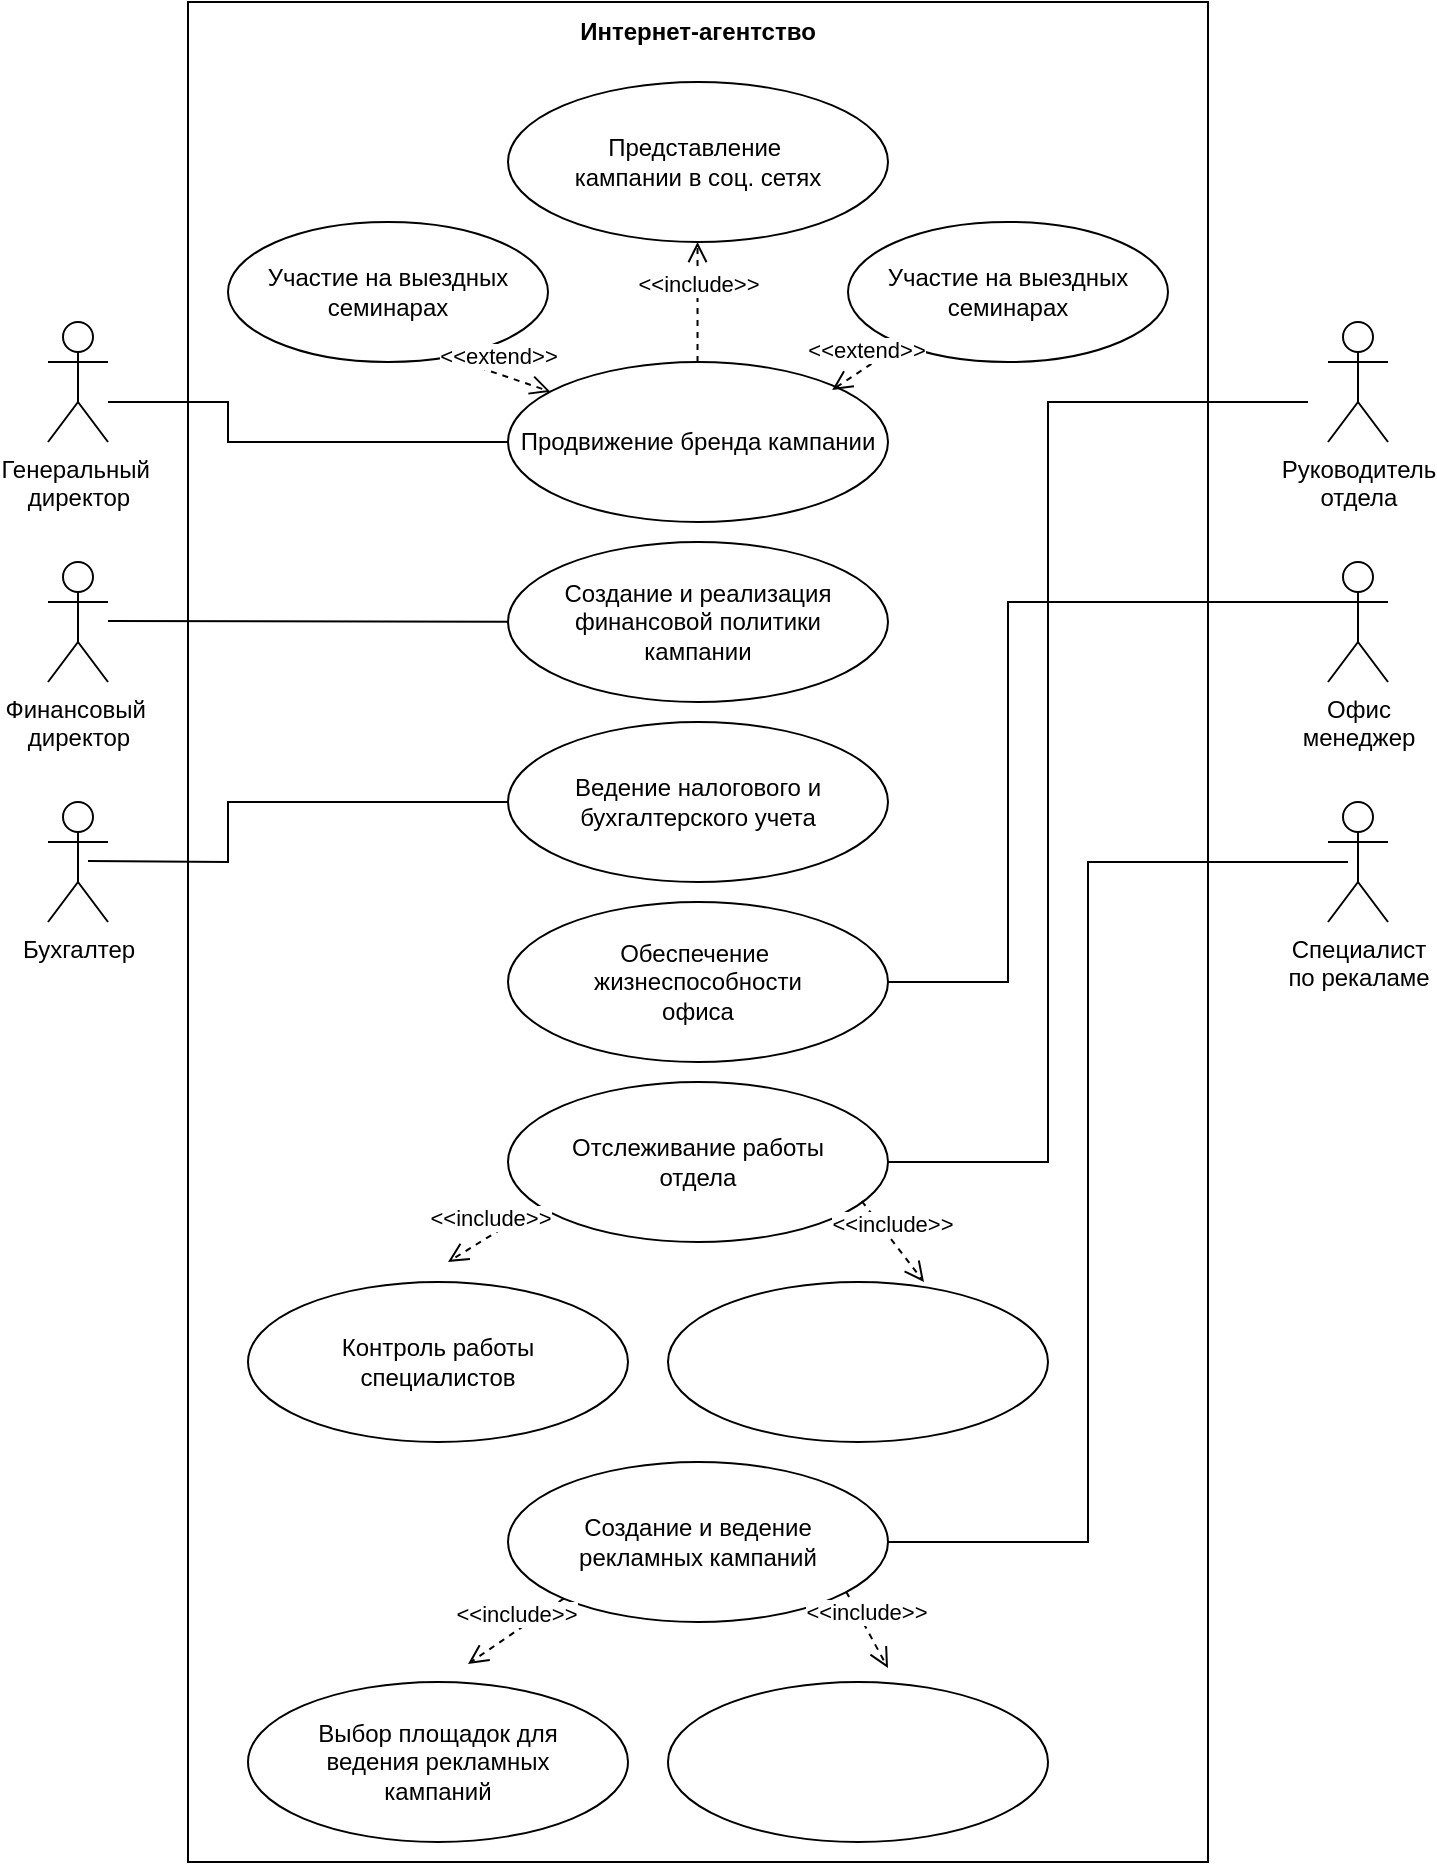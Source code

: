 <mxfile version="24.2.5" type="github">
  <diagram name="Страница — 1" id="Pmskii_91bTWeBg1kff7">
    <mxGraphModel dx="2391" dy="1103" grid="1" gridSize="10" guides="1" tooltips="1" connect="1" arrows="1" fold="1" page="1" pageScale="1" pageWidth="827" pageHeight="1169" math="0" shadow="0">
      <root>
        <mxCell id="0" />
        <mxCell id="1" parent="0" />
        <mxCell id="o8MNEEBRWlQBnkrjZcF8-59" value="" style="rounded=0;whiteSpace=wrap;html=1;" vertex="1" parent="1">
          <mxGeometry x="150" y="20" width="510" height="930" as="geometry" />
        </mxCell>
        <mxCell id="o8MNEEBRWlQBnkrjZcF8-1" value="Генеральный&amp;nbsp;&lt;div&gt;директор&lt;/div&gt;" style="shape=umlActor;verticalLabelPosition=bottom;verticalAlign=top;html=1;outlineConnect=0;" vertex="1" parent="1">
          <mxGeometry x="80" y="180" width="30" height="60" as="geometry" />
        </mxCell>
        <mxCell id="o8MNEEBRWlQBnkrjZcF8-3" value="Финансовый&amp;nbsp;&lt;div&gt;директор&lt;/div&gt;" style="shape=umlActor;verticalLabelPosition=bottom;verticalAlign=top;html=1;outlineConnect=0;" vertex="1" parent="1">
          <mxGeometry x="80" y="300" width="30" height="60" as="geometry" />
        </mxCell>
        <mxCell id="o8MNEEBRWlQBnkrjZcF8-5" value="Бухгалтер" style="shape=umlActor;verticalLabelPosition=bottom;verticalAlign=top;html=1;outlineConnect=0;" vertex="1" parent="1">
          <mxGeometry x="80" y="420" width="30" height="60" as="geometry" />
        </mxCell>
        <mxCell id="o8MNEEBRWlQBnkrjZcF8-8" value="Руководитель&lt;div&gt;отдела&lt;/div&gt;" style="shape=umlActor;verticalLabelPosition=bottom;verticalAlign=top;html=1;outlineConnect=0;" vertex="1" parent="1">
          <mxGeometry x="720" y="180" width="30" height="60" as="geometry" />
        </mxCell>
        <mxCell id="o8MNEEBRWlQBnkrjZcF8-9" value="Офис &lt;br&gt;менеджер" style="shape=umlActor;verticalLabelPosition=bottom;verticalAlign=top;html=1;outlineConnect=0;" vertex="1" parent="1">
          <mxGeometry x="720" y="300" width="30" height="60" as="geometry" />
        </mxCell>
        <mxCell id="o8MNEEBRWlQBnkrjZcF8-13" value="Специалист&lt;br&gt;по рекаламе" style="shape=umlActor;verticalLabelPosition=bottom;verticalAlign=top;html=1;outlineConnect=0;" vertex="1" parent="1">
          <mxGeometry x="720" y="420" width="30" height="60" as="geometry" />
        </mxCell>
        <mxCell id="o8MNEEBRWlQBnkrjZcF8-14" value="Продвижение бренда кампании" style="ellipse;whiteSpace=wrap;html=1;" vertex="1" parent="1">
          <mxGeometry x="310" y="200" width="190" height="80" as="geometry" />
        </mxCell>
        <mxCell id="o8MNEEBRWlQBnkrjZcF8-20" value="Представление&amp;nbsp;&lt;div&gt;кампании в соц. сетях&lt;/div&gt;" style="ellipse;whiteSpace=wrap;html=1;" vertex="1" parent="1">
          <mxGeometry x="310" y="60" width="190" height="80" as="geometry" />
        </mxCell>
        <mxCell id="o8MNEEBRWlQBnkrjZcF8-34" value="&amp;lt;&amp;lt;include&amp;gt;&amp;gt;" style="html=1;verticalAlign=bottom;endArrow=open;dashed=1;endSize=8;curved=0;rounded=0;" edge="1" parent="1">
          <mxGeometry relative="1" as="geometry">
            <mxPoint x="404.76" y="200" as="sourcePoint" />
            <mxPoint x="404.76" y="140" as="targetPoint" />
          </mxGeometry>
        </mxCell>
        <mxCell id="o8MNEEBRWlQBnkrjZcF8-35" value="Создание и реализация&lt;div&gt;финансовой политики&lt;/div&gt;&lt;div&gt;кампании&lt;/div&gt;" style="ellipse;whiteSpace=wrap;html=1;" vertex="1" parent="1">
          <mxGeometry x="310" y="290" width="190" height="80" as="geometry" />
        </mxCell>
        <mxCell id="o8MNEEBRWlQBnkrjZcF8-44" value="" style="endArrow=none;html=1;rounded=0;" edge="1" parent="1" target="o8MNEEBRWlQBnkrjZcF8-35">
          <mxGeometry width="50" height="50" relative="1" as="geometry">
            <mxPoint x="110" y="329.5" as="sourcePoint" />
            <mxPoint x="190" y="329.5" as="targetPoint" />
          </mxGeometry>
        </mxCell>
        <mxCell id="o8MNEEBRWlQBnkrjZcF8-45" value="Ведение налогового и&lt;div&gt;бухгалтерского учета&lt;/div&gt;" style="ellipse;whiteSpace=wrap;html=1;" vertex="1" parent="1">
          <mxGeometry x="310" y="380" width="190" height="80" as="geometry" />
        </mxCell>
        <mxCell id="o8MNEEBRWlQBnkrjZcF8-47" value="Обеспечение&amp;nbsp;&lt;div&gt;жизнеспособности&lt;/div&gt;&lt;div&gt;офиса&lt;/div&gt;" style="ellipse;whiteSpace=wrap;html=1;" vertex="1" parent="1">
          <mxGeometry x="310" y="470" width="190" height="80" as="geometry" />
        </mxCell>
        <mxCell id="o8MNEEBRWlQBnkrjZcF8-48" value="" style="endArrow=none;html=1;rounded=0;entryX=0;entryY=0.333;entryDx=0;entryDy=0;entryPerimeter=0;exitX=1;exitY=0.5;exitDx=0;exitDy=0;" edge="1" parent="1" source="o8MNEEBRWlQBnkrjZcF8-47" target="o8MNEEBRWlQBnkrjZcF8-9">
          <mxGeometry width="50" height="50" relative="1" as="geometry">
            <mxPoint x="560" y="500" as="sourcePoint" />
            <mxPoint x="720" y="210" as="targetPoint" />
            <Array as="points">
              <mxPoint x="530" y="510" />
              <mxPoint x="560" y="510" />
              <mxPoint x="560" y="450" />
              <mxPoint x="560" y="320" />
              <mxPoint x="640" y="320" />
              <mxPoint x="680" y="320" />
            </Array>
          </mxGeometry>
        </mxCell>
        <mxCell id="o8MNEEBRWlQBnkrjZcF8-51" value="" style="endArrow=none;html=1;rounded=0;" edge="1" parent="1">
          <mxGeometry width="50" height="50" relative="1" as="geometry">
            <mxPoint x="110" y="220" as="sourcePoint" />
            <mxPoint x="270" y="240" as="targetPoint" />
            <Array as="points">
              <mxPoint x="170" y="220" />
              <mxPoint x="170" y="240" />
              <mxPoint x="270" y="240" />
              <mxPoint x="310" y="240" />
            </Array>
          </mxGeometry>
        </mxCell>
        <mxCell id="o8MNEEBRWlQBnkrjZcF8-52" value="" style="endArrow=none;html=1;rounded=0;" edge="1" parent="1">
          <mxGeometry width="50" height="50" relative="1" as="geometry">
            <mxPoint x="100" y="449.5" as="sourcePoint" />
            <mxPoint x="280" y="420" as="targetPoint" />
            <Array as="points">
              <mxPoint x="170" y="450" />
              <mxPoint x="170" y="420" />
              <mxPoint x="220" y="420" />
              <mxPoint x="280" y="420" />
              <mxPoint x="310" y="420" />
            </Array>
          </mxGeometry>
        </mxCell>
        <mxCell id="o8MNEEBRWlQBnkrjZcF8-53" value="Отслеживание работы&lt;div&gt;отдела&lt;/div&gt;" style="ellipse;whiteSpace=wrap;html=1;" vertex="1" parent="1">
          <mxGeometry x="310" y="560" width="190" height="80" as="geometry" />
        </mxCell>
        <mxCell id="o8MNEEBRWlQBnkrjZcF8-54" value="" style="endArrow=none;html=1;rounded=0;" edge="1" parent="1">
          <mxGeometry width="50" height="50" relative="1" as="geometry">
            <mxPoint x="560" y="600" as="sourcePoint" />
            <mxPoint x="710" y="220" as="targetPoint" />
            <Array as="points">
              <mxPoint x="500" y="600" />
              <mxPoint x="580" y="600" />
              <mxPoint x="580" y="550" />
              <mxPoint x="580" y="480" />
              <mxPoint x="580" y="420" />
              <mxPoint x="580" y="320" />
              <mxPoint x="580" y="270" />
              <mxPoint x="580" y="220" />
              <mxPoint x="680" y="220" />
            </Array>
          </mxGeometry>
        </mxCell>
        <mxCell id="o8MNEEBRWlQBnkrjZcF8-55" value="&amp;lt;&amp;lt;include&amp;gt;&amp;gt;" style="html=1;verticalAlign=bottom;endArrow=open;dashed=1;endSize=8;curved=0;rounded=0;exitX=0.063;exitY=0.8;exitDx=0;exitDy=0;exitPerimeter=0;" edge="1" parent="1" source="o8MNEEBRWlQBnkrjZcF8-53">
          <mxGeometry relative="1" as="geometry">
            <mxPoint x="270" y="710" as="sourcePoint" />
            <mxPoint x="280" y="650" as="targetPoint" />
          </mxGeometry>
        </mxCell>
        <mxCell id="o8MNEEBRWlQBnkrjZcF8-56" value="Контроль работы&lt;div&gt;специалистов&lt;/div&gt;" style="ellipse;whiteSpace=wrap;html=1;" vertex="1" parent="1">
          <mxGeometry x="180" y="660" width="190" height="80" as="geometry" />
        </mxCell>
        <mxCell id="o8MNEEBRWlQBnkrjZcF8-61" value="Интернет-агентство" style="text;html=1;align=center;verticalAlign=middle;whiteSpace=wrap;rounded=0;fontStyle=1" vertex="1" parent="1">
          <mxGeometry x="325" y="20" width="160" height="30" as="geometry" />
        </mxCell>
        <mxCell id="o8MNEEBRWlQBnkrjZcF8-63" value="Создание и ведение&lt;div&gt;рекламных кампаний&lt;/div&gt;" style="ellipse;whiteSpace=wrap;html=1;" vertex="1" parent="1">
          <mxGeometry x="310" y="750" width="190" height="80" as="geometry" />
        </mxCell>
        <mxCell id="o8MNEEBRWlQBnkrjZcF8-64" value="" style="endArrow=none;html=1;rounded=0;exitX=1;exitY=0.5;exitDx=0;exitDy=0;" edge="1" parent="1" source="o8MNEEBRWlQBnkrjZcF8-63">
          <mxGeometry width="50" height="50" relative="1" as="geometry">
            <mxPoint x="580" y="830" as="sourcePoint" />
            <mxPoint x="730" y="450" as="targetPoint" />
            <Array as="points">
              <mxPoint x="600" y="790" />
              <mxPoint x="600" y="780" />
              <mxPoint x="600" y="710" />
              <mxPoint x="600" y="650" />
              <mxPoint x="600" y="550" />
              <mxPoint x="600" y="500" />
              <mxPoint x="600" y="450" />
              <mxPoint x="700" y="450" />
            </Array>
          </mxGeometry>
        </mxCell>
        <mxCell id="o8MNEEBRWlQBnkrjZcF8-66" value="&amp;lt;&amp;lt;include&amp;gt;&amp;gt;" style="html=1;verticalAlign=bottom;endArrow=open;dashed=1;endSize=8;curved=0;rounded=0;exitX=0;exitY=1;exitDx=0;exitDy=0;" edge="1" parent="1" source="o8MNEEBRWlQBnkrjZcF8-63">
          <mxGeometry relative="1" as="geometry">
            <mxPoint x="332" y="825" as="sourcePoint" />
            <mxPoint x="290" y="851" as="targetPoint" />
          </mxGeometry>
        </mxCell>
        <mxCell id="o8MNEEBRWlQBnkrjZcF8-67" value="Выбор площадок для&lt;div&gt;ведения рекламных&lt;/div&gt;&lt;div&gt;кампаний&lt;/div&gt;" style="ellipse;whiteSpace=wrap;html=1;" vertex="1" parent="1">
          <mxGeometry x="180" y="860" width="190" height="80" as="geometry" />
        </mxCell>
        <mxCell id="o8MNEEBRWlQBnkrjZcF8-68" value="" style="ellipse;whiteSpace=wrap;html=1;" vertex="1" parent="1">
          <mxGeometry x="390" y="660" width="190" height="80" as="geometry" />
        </mxCell>
        <mxCell id="o8MNEEBRWlQBnkrjZcF8-69" value="&amp;lt;&amp;lt;include&amp;gt;&amp;gt;" style="html=1;verticalAlign=bottom;endArrow=open;dashed=1;endSize=8;curved=0;rounded=0;exitX=0.931;exitY=0.744;exitDx=0;exitDy=0;exitPerimeter=0;" edge="1" parent="1" source="o8MNEEBRWlQBnkrjZcF8-53">
          <mxGeometry relative="1" as="geometry">
            <mxPoint x="500" y="630" as="sourcePoint" />
            <mxPoint x="518" y="660" as="targetPoint" />
          </mxGeometry>
        </mxCell>
        <mxCell id="o8MNEEBRWlQBnkrjZcF8-70" value="" style="ellipse;whiteSpace=wrap;html=1;" vertex="1" parent="1">
          <mxGeometry x="390" y="860" width="190" height="80" as="geometry" />
        </mxCell>
        <mxCell id="o8MNEEBRWlQBnkrjZcF8-71" value="&amp;lt;&amp;lt;include&amp;gt;&amp;gt;" style="html=1;verticalAlign=bottom;endArrow=open;dashed=1;endSize=8;curved=0;rounded=0;exitX=0.89;exitY=0.811;exitDx=0;exitDy=0;exitPerimeter=0;" edge="1" parent="1" source="o8MNEEBRWlQBnkrjZcF8-63">
          <mxGeometry relative="1" as="geometry">
            <mxPoint x="548" y="820" as="sourcePoint" />
            <mxPoint x="500" y="853" as="targetPoint" />
          </mxGeometry>
        </mxCell>
        <mxCell id="o8MNEEBRWlQBnkrjZcF8-73" value="Участие на выездных&lt;div&gt;семинарах&lt;/div&gt;" style="ellipse;whiteSpace=wrap;html=1;" vertex="1" parent="1">
          <mxGeometry x="170" y="130" width="160" height="70" as="geometry" />
        </mxCell>
        <mxCell id="o8MNEEBRWlQBnkrjZcF8-74" value="&amp;lt;&amp;lt;extend&amp;gt;&amp;gt;" style="html=1;verticalAlign=bottom;endArrow=open;dashed=1;endSize=8;curved=0;rounded=0;exitX=0.68;exitY=0.957;exitDx=0;exitDy=0;exitPerimeter=0;" edge="1" parent="1" source="o8MNEEBRWlQBnkrjZcF8-73" target="o8MNEEBRWlQBnkrjZcF8-14">
          <mxGeometry relative="1" as="geometry">
            <mxPoint x="310" y="210" as="sourcePoint" />
            <mxPoint x="310" y="150" as="targetPoint" />
          </mxGeometry>
        </mxCell>
        <mxCell id="o8MNEEBRWlQBnkrjZcF8-75" value="Участие на выездных&lt;div&gt;семинарах&lt;/div&gt;" style="ellipse;whiteSpace=wrap;html=1;" vertex="1" parent="1">
          <mxGeometry x="480" y="130" width="160" height="70" as="geometry" />
        </mxCell>
        <mxCell id="o8MNEEBRWlQBnkrjZcF8-76" value="&amp;lt;&amp;lt;extend&amp;gt;&amp;gt;" style="html=1;verticalAlign=bottom;endArrow=open;dashed=1;endSize=8;curved=0;rounded=0;exitX=0.167;exitY=0.871;exitDx=0;exitDy=0;exitPerimeter=0;entryX=0.853;entryY=0.175;entryDx=0;entryDy=0;entryPerimeter=0;" edge="1" parent="1" source="o8MNEEBRWlQBnkrjZcF8-75" target="o8MNEEBRWlQBnkrjZcF8-14">
          <mxGeometry relative="1" as="geometry">
            <mxPoint x="460" y="190" as="sourcePoint" />
            <mxPoint x="512" y="208" as="targetPoint" />
          </mxGeometry>
        </mxCell>
      </root>
    </mxGraphModel>
  </diagram>
</mxfile>
